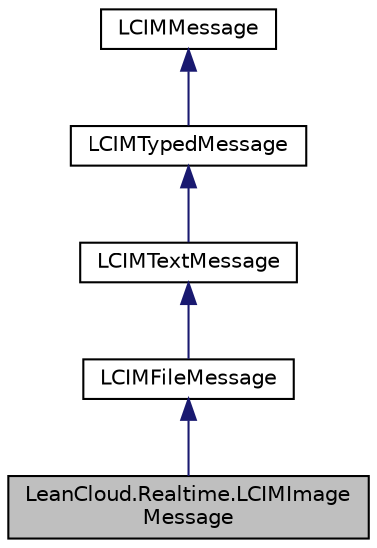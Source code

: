 digraph "LeanCloud.Realtime.LCIMImageMessage"
{
  edge [fontname="Helvetica",fontsize="10",labelfontname="Helvetica",labelfontsize="10"];
  node [fontname="Helvetica",fontsize="10",shape=record];
  Node1 [label="LeanCloud.Realtime.LCIMImage\lMessage",height=0.2,width=0.4,color="black", fillcolor="grey75", style="filled", fontcolor="black"];
  Node2 -> Node1 [dir="back",color="midnightblue",fontsize="10",style="solid",fontname="Helvetica"];
  Node2 [label="LCIMFileMessage",height=0.2,width=0.4,color="black", fillcolor="white", style="filled",URL="$classLeanCloud_1_1Realtime_1_1LCIMFileMessage.html",tooltip="文件消息 "];
  Node3 -> Node2 [dir="back",color="midnightblue",fontsize="10",style="solid",fontname="Helvetica"];
  Node3 [label="LCIMTextMessage",height=0.2,width=0.4,color="black", fillcolor="white", style="filled",URL="$classLeanCloud_1_1Realtime_1_1LCIMTextMessage.html",tooltip="文本消息 "];
  Node4 -> Node3 [dir="back",color="midnightblue",fontsize="10",style="solid",fontname="Helvetica"];
  Node4 [label="LCIMTypedMessage",height=0.2,width=0.4,color="black", fillcolor="white", style="filled",URL="$classLeanCloud_1_1Realtime_1_1LCIMTypedMessage.html",tooltip="已知类型消息 "];
  Node5 -> Node4 [dir="back",color="midnightblue",fontsize="10",style="solid",fontname="Helvetica"];
  Node5 [label="LCIMMessage",height=0.2,width=0.4,color="black", fillcolor="white", style="filled",URL="$classLeanCloud_1_1Realtime_1_1LCIMMessage.html",tooltip="消息基类 "];
}
